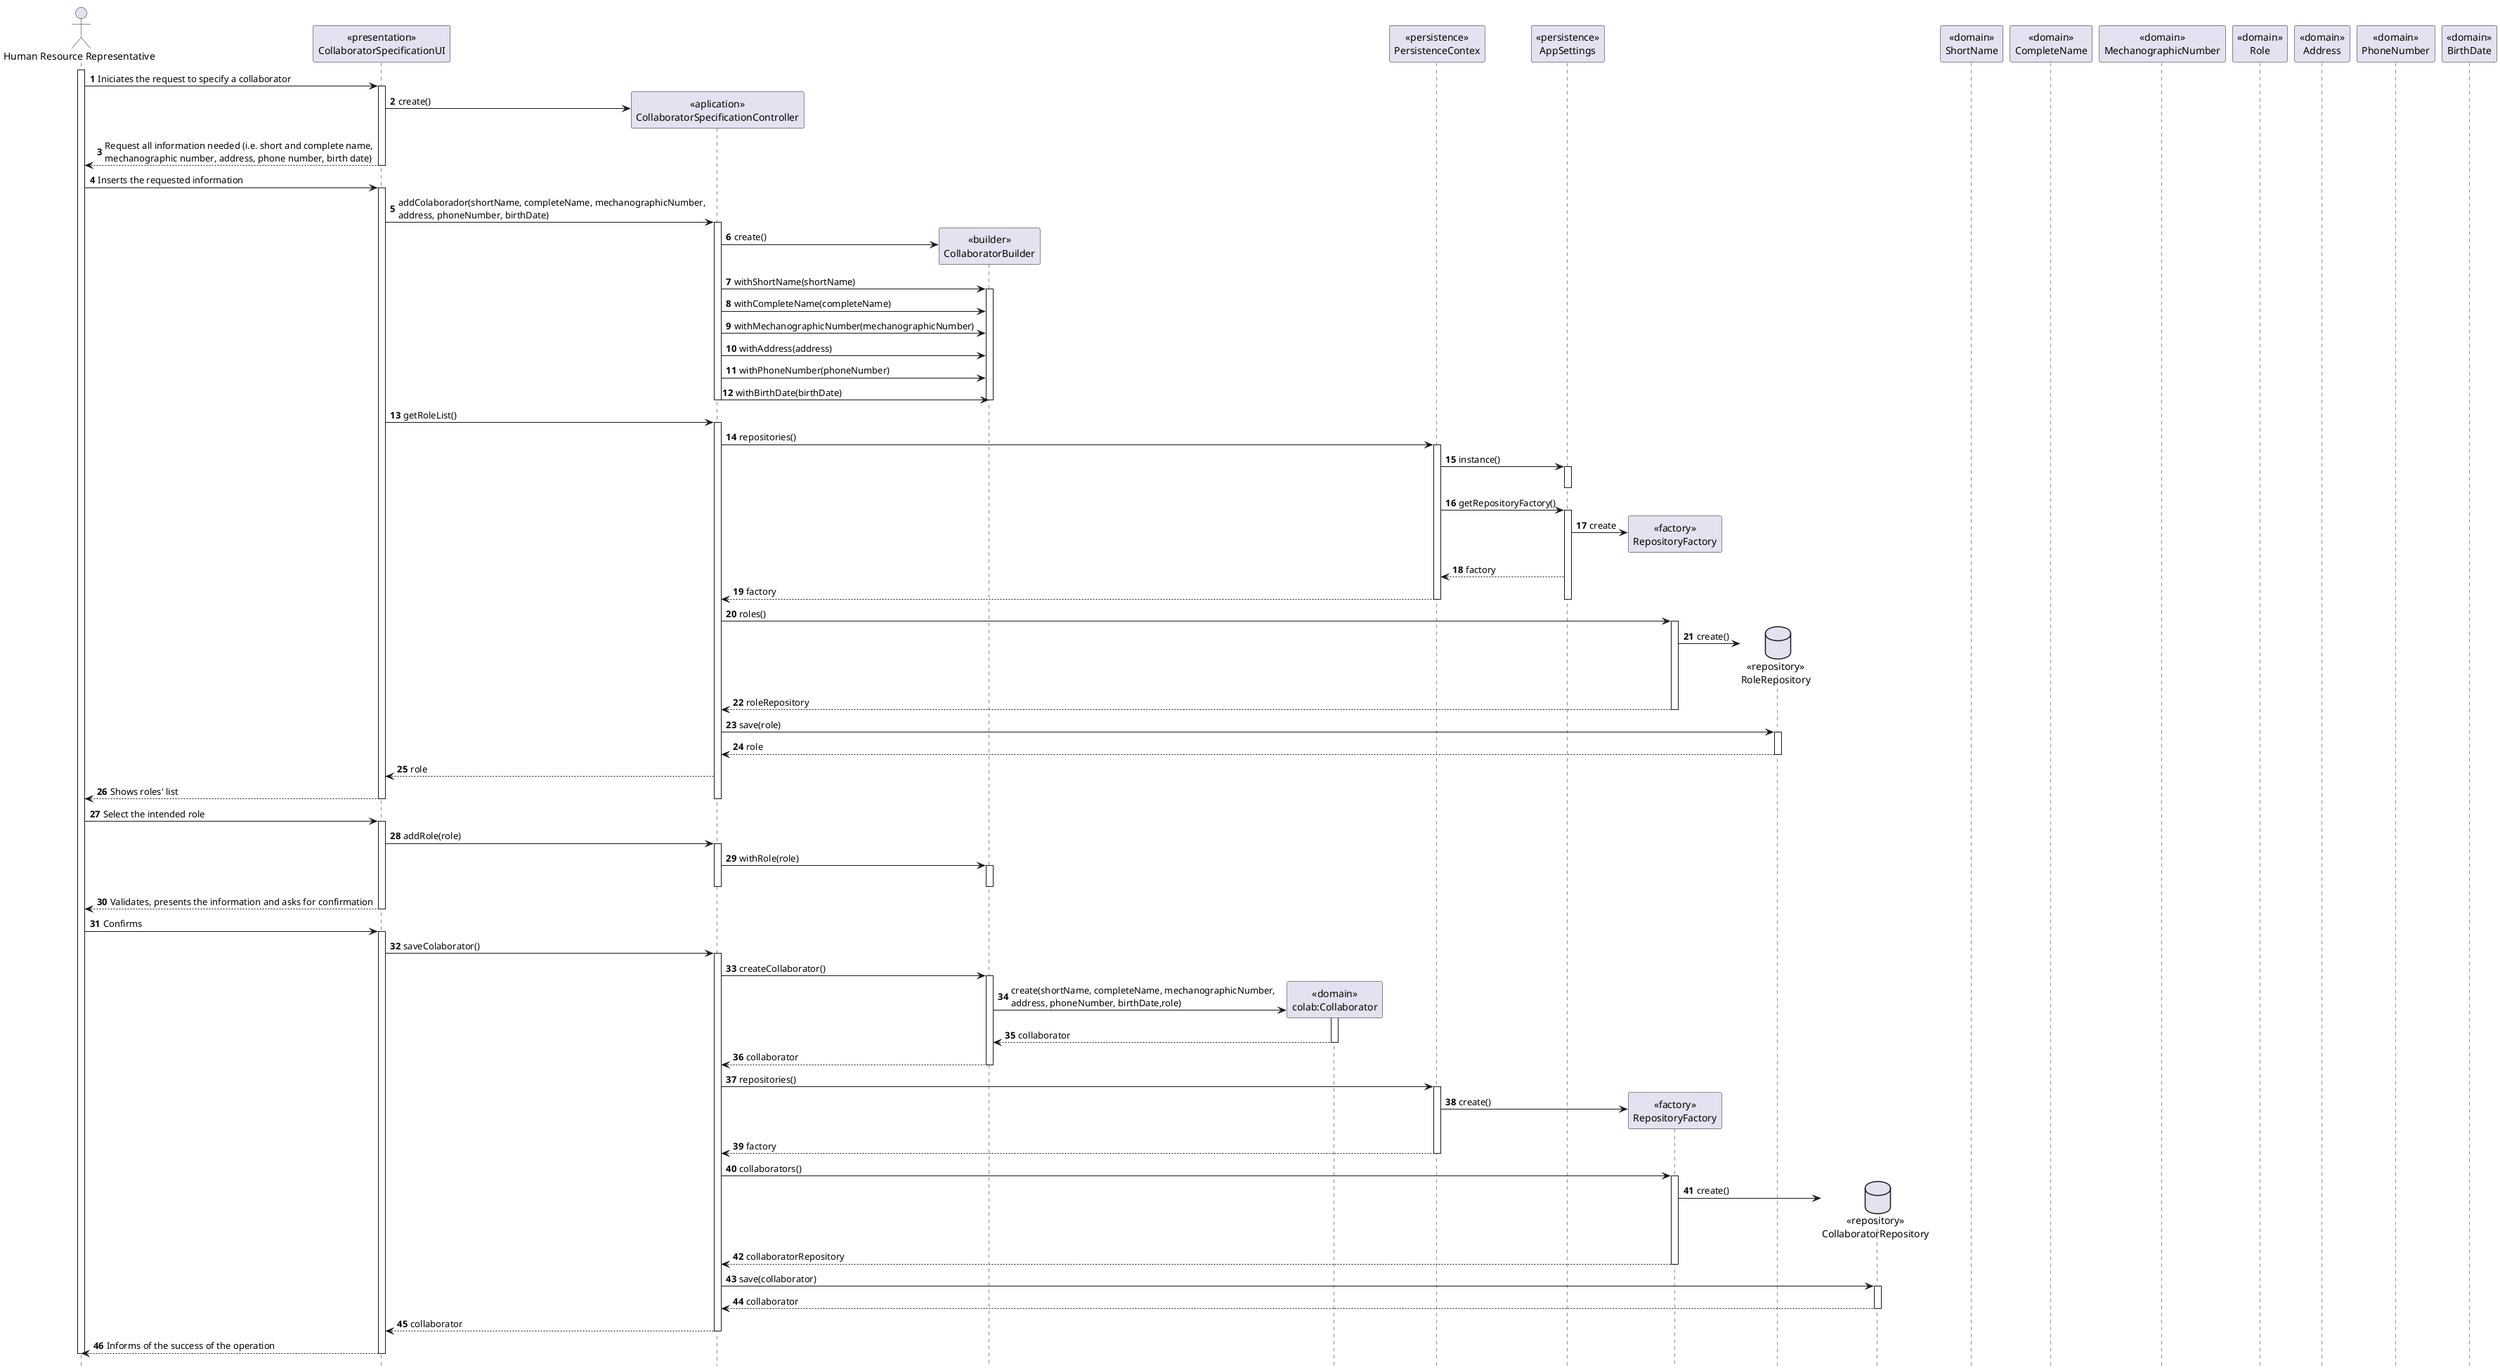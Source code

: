 @startuml
autonumber
hide footbox

actor "Human Resource Representative" as HRR

participant "<<presentation>>\nCollaboratorSpecificationUI" as UI
participant "<<aplication>>\nCollaboratorSpecificationController" as CTRL
participant "<<builder>>\nCollaboratorBuilder" as CB
participant "<<domain>>\ncolab:Collaborator" as COLAB
participant "<<persistence>>\nPersistenceContex" as PC
participant "<<persistence>>\nAppSettings" as AS
participant "<<factory>>\nRepositoryFactory" as RF
database "<<repository>>\nRoleRepository" as RR
database "<<repository>>\nCollaboratorRepository" as CR

participant "<<domain>>\nShortName" as SN
participant "<<domain>>\nCompleteName" as CN
participant "<<domain>>\nMechanographicNumber" as MN
participant "<<domain>>\nRole" as R
participant "<<domain>>\nAddress" as A
participant "<<domain>>\nPhoneNumber" as PN
participant "<<domain>>\nBirthDate" as BD

activate HRR

HRR-> UI : Iniciates the request to specify a collaborator
activate UI

UI-> CTRL** : create()

UI --> HRR: Request all information needed (i.e. short and complete name,\nmechanographic number, address, phone number, birth date)

deactivate UI
HRR-> UI : Inserts the requested information
activate UI
UI-> CTRL : addColaborador(shortName, completeName, mechanographicNumber,\naddress, phoneNumber, birthDate)
activate CTRL

CTRL-> CB** : create()
CTRL-> CB : withShortName(shortName)
activate CB
CTRL-> CB : withCompleteName(completeName)
CTRL-> CB : withMechanographicNumber(mechanographicNumber)
CTRL-> CB : withAddress(address)
CTRL-> CB : withPhoneNumber(phoneNumber)
CTRL-> CB : withBirthDate(birthDate)
deactivate CB
deactivate CTRL

UI-> CTRL : getRoleList()
activate CTRL
CTRL-> PC: repositories()
activate PC
PC-> AS : instance()
activate AS
deactivate AS
PC -> AS : getRepositoryFactory()
activate AS

AS -> RF** : create
AS --> PC : factory
PC --> CTRL : factory
deactivate AS
deactivate PC

CTRL-> RF : roles()
activate RF
RF-> RR** : create()
RF--> CTRL : roleRepository
deactivate RF

CTRL -> RR : save(role)
activate RR
RR --> CTRL : role
deactivate RR
CTRL --> UI : role


UI --> HRR: Shows roles' list
deactivate UI
deactivate CTRL


HRR-> UI : Select the intended role
activate UI

UI-> CTRL : addRole(role)
activate CTRL
CTRL-> CB : withRole(role)
activate CB
deactivate CB
deactivate CTRL

UI --> HRR: Validates, presents the information and asks for confirmation
deactivate UI

deactivate UI
HRR-> UI : Confirms
activate UI

UI-> CTRL : saveColaborator()
activate CTRL

CTRL-> CB : createCollaborator()
activate CB
CB-> COLAB** : create(shortName, completeName, mechanographicNumber,\naddress, phoneNumber, birthDate,role)

activate COLAB
COLAB --> CB : collaborator
deactivate COLAB
CB --> CTRL : collaborator
deactivate CB

CTRL-> PC: repositories()
activate PC
PC-> RF** : create()
PC--> CTRL : factory
deactivate PC

CTRL-> RF : collaborators()
activate RF
RF-> CR** : create()
RF--> CTRL : collaboratorRepository
deactivate RF

CTRL-> CR : save(collaborator)
activate CR
CR --> CTRL : collaborator
deactivate CR
CTRL --> UI : collaborator
deactivate CTRL

UI --> HRR: Informs of the success of the operation
deactivate UI
deactivate HRR

@enduml